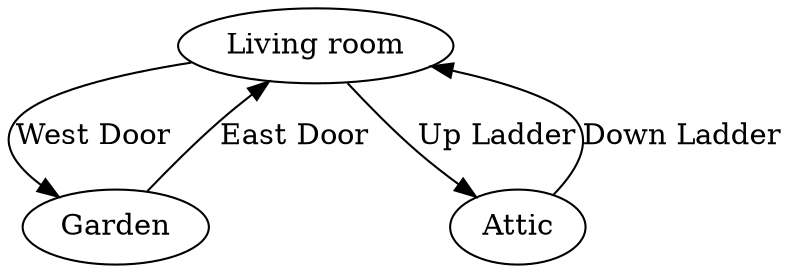 digraph A {
  LIVING_ROOM[label="Living room"];
  GARDEN[label="Garden"];
  ATTIC[label="Attic"];

  LIVING_ROOM->GARDEN[label="West Door"];
  LIVING_ROOM->ATTIC[label="Up Ladder"];
  GARDEN->LIVING_ROOM[label="East Door"];
  ATTIC->LIVING_ROOM[label="Down Ladder"];
}

digraph B {
 node [shape="box"]
 edge [style=""]
 main -> parse -> execute;
 main -> {init; cleanup}
 execute -> { make_string; printf }
 init -> make_string;
 main -> printf;
 execute -> compare;
}

digraph C {
 concentrate=true /* combine unlabeled bi-directional edges */
 garden;
 living_room;
 garden -> {living_room};
 living_room -> {garden};
}

digraph map {
  size="4,3"
  dpi="200"
	concentrate=true
	node [shape="box"];
	secret;
	garden;
	living_room;
	attic;
	secret -> {living_room};
	garden -> living_room [label="East Door"];
	living_room -> {secret};
	living_room -> garden [label="West Door"];
	living_room -> attic [label="Up Ladder"];
	attic -> living_room [label="Down Ladder"];
}

